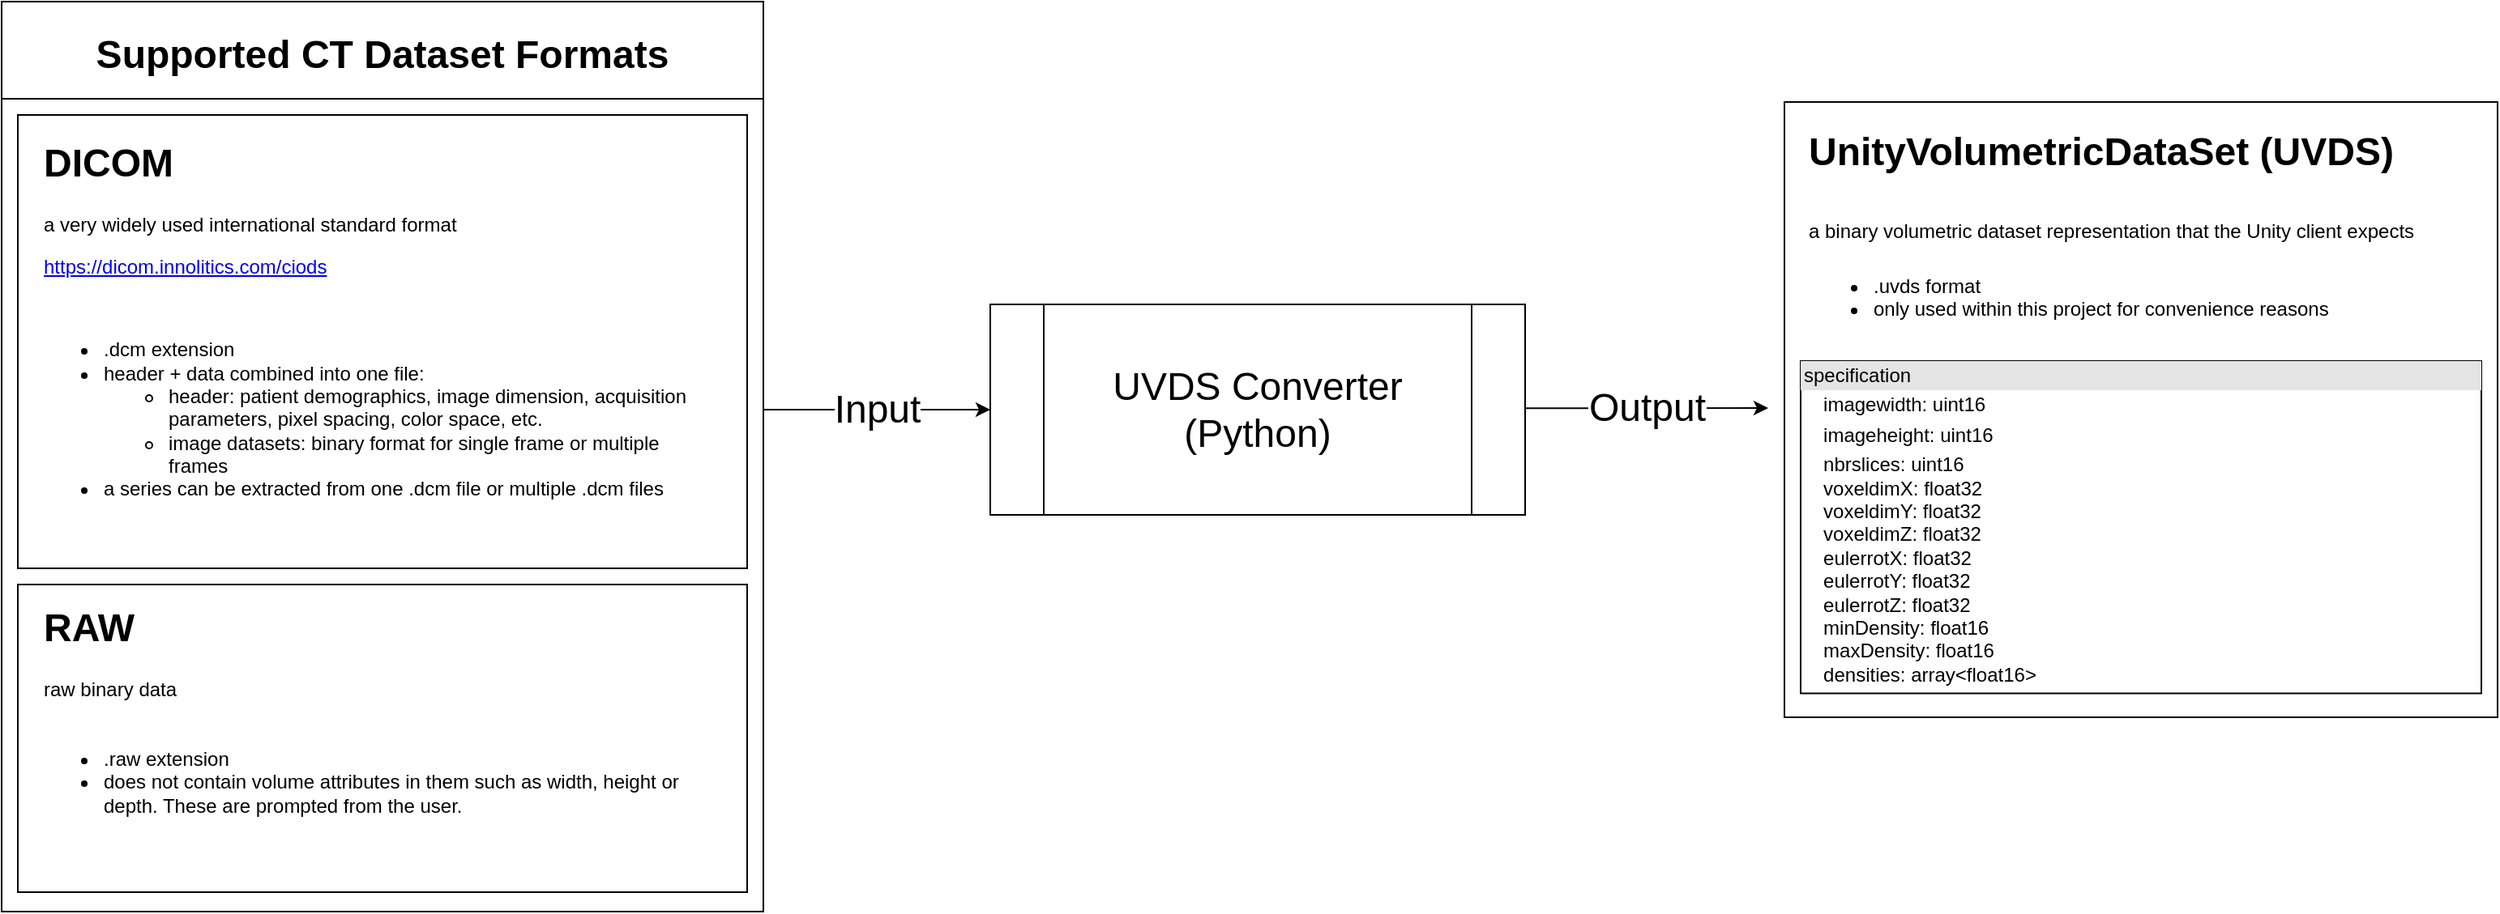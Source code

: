 <mxfile>
    <diagram id="eZ7E7CzJr8EXRD6tGukm" name="Page-1">
        <mxGraphModel dx="2263" dy="1263" grid="1" gridSize="10" guides="1" tooltips="1" connect="1" arrows="1" fold="1" page="1" pageScale="1" pageWidth="850" pageHeight="1100" background="#ffffff" math="0" shadow="0">
            <root>
                <mxCell id="0"/>
                <mxCell id="1" parent="0"/>
                <mxCell id="45" value="&lt;font style=&quot;font-size: 24px;&quot;&gt;UVDS Converter&lt;br&gt;(Python)&lt;br&gt;&lt;/font&gt;" style="shape=process;whiteSpace=wrap;html=1;backgroundOutline=1;" parent="1" vertex="1">
                    <mxGeometry x="-160" y="455" width="330" height="130" as="geometry"/>
                </mxCell>
                <mxCell id="47" value="Supported CT Dataset Formats" style="swimlane;fontSize=24;startSize=60;" parent="1" vertex="1">
                    <mxGeometry x="-770" y="268" width="470" height="562" as="geometry"/>
                </mxCell>
                <mxCell id="46" value="" style="group" parent="47" vertex="1" connectable="0">
                    <mxGeometry x="10" y="70" width="450" height="280" as="geometry"/>
                </mxCell>
                <mxCell id="38" value="" style="rounded=0;whiteSpace=wrap;html=1;" parent="46" vertex="1">
                    <mxGeometry width="450.0" height="280" as="geometry"/>
                </mxCell>
                <mxCell id="39" value="&lt;h1&gt;DICOM&lt;/h1&gt;&lt;p&gt;a very widely used international standard format&lt;/p&gt;&lt;p&gt;&lt;a href=&quot;https://dicom.innolitics.com/ciods&quot;&gt;https://dicom.innolitics.com/ciods&lt;/a&gt;&lt;br&gt;&lt;/p&gt;" style="text;html=1;strokeColor=none;fillColor=none;spacing=5;spacingTop=-20;whiteSpace=wrap;overflow=hidden;rounded=0;" parent="46" vertex="1">
                    <mxGeometry x="10.714" y="9.655" width="417.857" height="96.552" as="geometry"/>
                </mxCell>
                <mxCell id="14" value="&lt;ul&gt;&lt;li&gt;.dcm extension&lt;/li&gt;&lt;li&gt;header + data combined into one file:&lt;br&gt;&lt;/li&gt;&lt;ul&gt;&lt;li&gt;header: patient demographics, image dimension, acquisition parameters, pixel spacing, color space, etc.&lt;/li&gt;&lt;li&gt;image datasets: binary format for single frame or multiple frames&lt;/li&gt;&lt;/ul&gt;&lt;li&gt;a series can be extracted from one .dcm file or multiple .dcm files&lt;/li&gt;&lt;/ul&gt;" style="text;strokeColor=none;fillColor=none;html=1;whiteSpace=wrap;verticalAlign=middle;overflow=hidden;align=left;" parent="46" vertex="1">
                    <mxGeometry x="10.714" y="106.207" width="407.143" height="164.138" as="geometry"/>
                </mxCell>
                <mxCell id="66" value="" style="group" vertex="1" connectable="0" parent="47">
                    <mxGeometry x="10" y="360" width="450" height="190" as="geometry"/>
                </mxCell>
                <mxCell id="67" value="" style="rounded=0;whiteSpace=wrap;html=1;" vertex="1" parent="66">
                    <mxGeometry width="450.0" height="190" as="geometry"/>
                </mxCell>
                <mxCell id="68" value="&lt;h1&gt;RAW&lt;/h1&gt;&lt;p&gt;raw binary data&lt;/p&gt;" style="text;html=1;strokeColor=none;fillColor=none;spacing=5;spacingTop=-20;whiteSpace=wrap;overflow=hidden;rounded=0;" vertex="1" parent="66">
                    <mxGeometry x="10.714" y="6.552" width="417.857" height="65.517" as="geometry"/>
                </mxCell>
                <mxCell id="69" value="&lt;ul&gt;&lt;li&gt;.raw extension&lt;/li&gt;&lt;li&gt;does not contain volume attributes in them such as width, height or depth. These are prompted from the user.&lt;/li&gt;&lt;/ul&gt;" style="text;strokeColor=none;fillColor=none;html=1;whiteSpace=wrap;verticalAlign=middle;overflow=hidden;align=left;" vertex="1" parent="66">
                    <mxGeometry x="10.71" y="85" width="407.14" height="73.45" as="geometry"/>
                </mxCell>
                <mxCell id="50" value="" style="endArrow=classic;html=1;fontSize=24;entryX=0;entryY=0.5;entryDx=0;entryDy=0;" parent="1" target="45" edge="1">
                    <mxGeometry relative="1" as="geometry">
                        <mxPoint x="-300" y="520" as="sourcePoint"/>
                        <mxPoint x="-200" y="530" as="targetPoint"/>
                    </mxGeometry>
                </mxCell>
                <mxCell id="51" value="Input" style="edgeLabel;resizable=0;html=1;align=center;verticalAlign=middle;fontSize=24;" parent="50" connectable="0" vertex="1">
                    <mxGeometry relative="1" as="geometry"/>
                </mxCell>
                <mxCell id="54" value="" style="endArrow=classic;html=1;fontSize=24;" parent="1" edge="1">
                    <mxGeometry relative="1" as="geometry">
                        <mxPoint x="170" y="519.17" as="sourcePoint"/>
                        <mxPoint x="320" y="519" as="targetPoint"/>
                    </mxGeometry>
                </mxCell>
                <mxCell id="55" value="Output" style="edgeLabel;resizable=0;html=1;align=center;verticalAlign=middle;fontSize=24;" parent="54" connectable="0" vertex="1">
                    <mxGeometry relative="1" as="geometry"/>
                </mxCell>
                <mxCell id="65" value="" style="group" parent="1" vertex="1" connectable="0">
                    <mxGeometry x="330" y="330" width="440" height="380" as="geometry"/>
                </mxCell>
                <mxCell id="61" value="" style="rounded=0;whiteSpace=wrap;html=1;fontSize=24;" parent="65" vertex="1">
                    <mxGeometry width="440" height="380.0" as="geometry"/>
                </mxCell>
                <mxCell id="63" value="&lt;h1&gt;&lt;span style=&quot;background-color: initial;&quot;&gt;UnityVolumetricDataSet (UVDS)&lt;/span&gt;&lt;/h1&gt;&lt;h1&gt;&lt;span style=&quot;font-size: 12px; font-weight: 400;&quot;&gt;a binary volumetric dataset representation that the Unity client expects&lt;/span&gt;&lt;/h1&gt;&lt;div&gt;&lt;ul&gt;&lt;li&gt;&lt;span style=&quot;font-size: 12px; font-weight: 400;&quot;&gt;.uvds format&lt;/span&gt;&lt;/li&gt;&lt;li&gt;&lt;span style=&quot;font-size: 12px; font-weight: 400;&quot;&gt;only used within this project for convenience reasons&lt;/span&gt;&lt;/li&gt;&lt;/ul&gt;&lt;/div&gt;" style="text;html=1;strokeColor=none;fillColor=none;spacing=5;spacingTop=-20;whiteSpace=wrap;overflow=hidden;rounded=0;fontSize=12;" parent="65" vertex="1">
                    <mxGeometry x="10" y="11.178" width="420" height="168.266" as="geometry"/>
                </mxCell>
                <mxCell id="64" value="&lt;div style=&quot;box-sizing: border-box; width: 100%; background: rgb(228, 228, 228); padding: 2px;&quot;&gt;specification&lt;/div&gt;&lt;table style=&quot;width:100%;font-size:1em;&quot; cellpadding=&quot;2&quot; cellspacing=&quot;0&quot;&gt;&lt;tbody&gt;&lt;tr&gt;&lt;td&gt;&lt;br&gt;&lt;/td&gt;&lt;td&gt;imagewidth: uint16&lt;/td&gt;&lt;/tr&gt;&lt;tr&gt;&lt;td&gt;&lt;br&gt;&lt;/td&gt;&lt;td&gt;imageheight: uint16&lt;/td&gt;&lt;/tr&gt;&lt;tr&gt;&lt;td&gt;&lt;/td&gt;&lt;td&gt;nbrslices: uint16&lt;br&gt;voxeldimX: float32&lt;br&gt;voxeldimY: float32&lt;br&gt;voxeldimZ: float32&lt;br&gt;eulerrotX: float32&lt;br&gt;eulerrotY: float32&lt;br&gt;eulerrotZ: float32&lt;br&gt;minDensity: float16&lt;br&gt;maxDensity: float16&lt;br&gt;densities: array&amp;lt;float16&amp;gt;&lt;br&gt;&lt;/td&gt;&lt;/tr&gt;&lt;/tbody&gt;&lt;/table&gt;" style="verticalAlign=top;align=left;overflow=fill;html=1;fontSize=12;" parent="65" vertex="1">
                    <mxGeometry x="10" y="160" width="420" height="205.24" as="geometry"/>
                </mxCell>
            </root>
        </mxGraphModel>
    </diagram>
</mxfile>